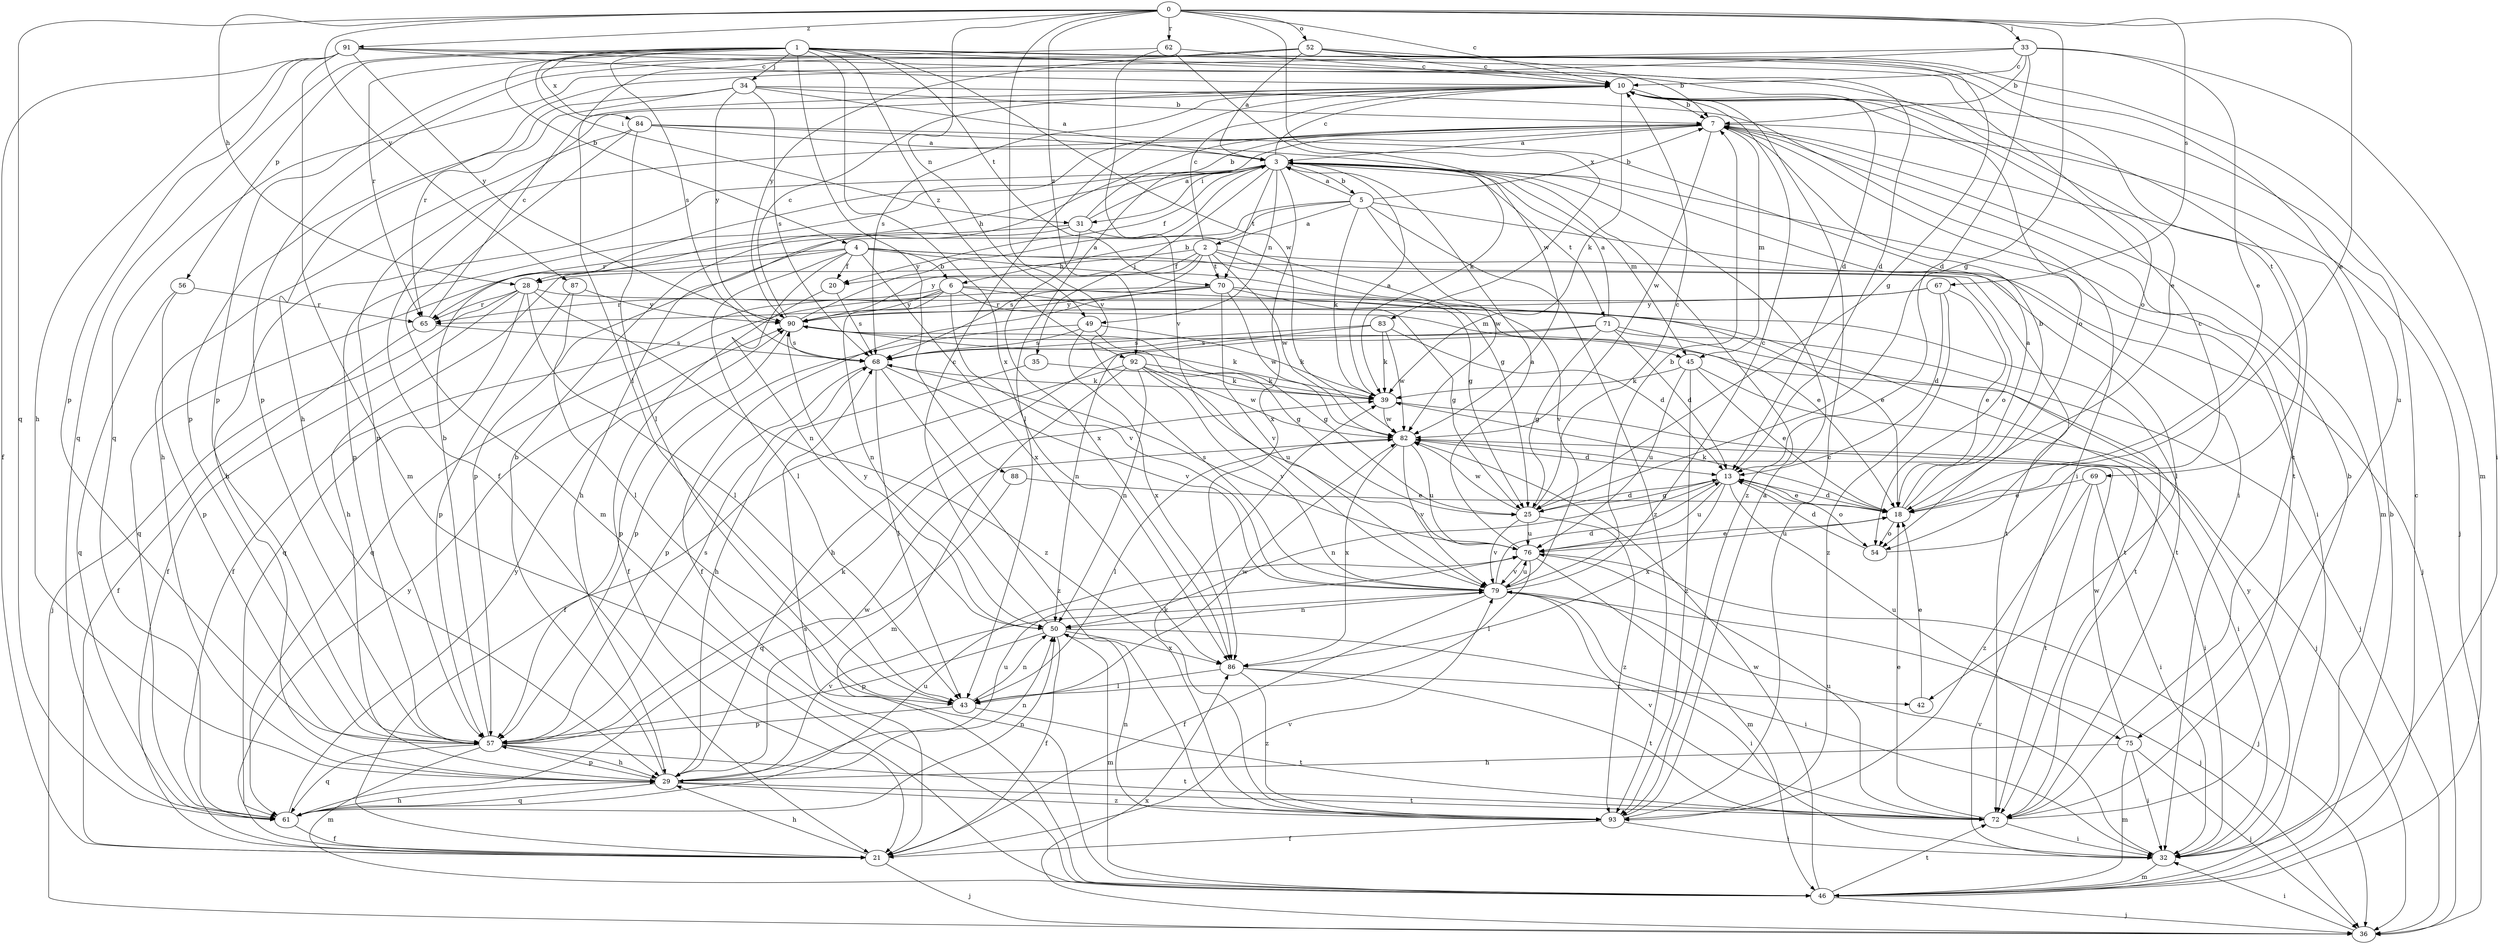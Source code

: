 strict digraph  {
0;
1;
2;
3;
4;
5;
6;
7;
10;
13;
18;
20;
21;
25;
28;
29;
31;
32;
33;
34;
35;
36;
39;
42;
43;
45;
46;
49;
50;
52;
54;
56;
57;
61;
62;
65;
67;
68;
69;
70;
71;
72;
75;
76;
79;
82;
83;
84;
86;
87;
88;
90;
91;
92;
93;
0 -> 10  [label=c];
0 -> 18  [label=e];
0 -> 25  [label=g];
0 -> 28  [label=h];
0 -> 33  [label=j];
0 -> 49  [label=n];
0 -> 52  [label=o];
0 -> 61  [label=q];
0 -> 62  [label=r];
0 -> 67  [label=s];
0 -> 79  [label=v];
0 -> 83  [label=x];
0 -> 87  [label=y];
0 -> 91  [label=z];
0 -> 92  [label=z];
1 -> 4  [label=b];
1 -> 13  [label=d];
1 -> 31  [label=i];
1 -> 34  [label=j];
1 -> 54  [label=o];
1 -> 56  [label=p];
1 -> 61  [label=q];
1 -> 65  [label=r];
1 -> 68  [label=s];
1 -> 69  [label=t];
1 -> 70  [label=t];
1 -> 75  [label=u];
1 -> 82  [label=w];
1 -> 84  [label=x];
1 -> 86  [label=x];
1 -> 88  [label=y];
1 -> 92  [label=z];
2 -> 10  [label=c];
2 -> 20  [label=f];
2 -> 28  [label=h];
2 -> 42  [label=l];
2 -> 68  [label=s];
2 -> 70  [label=t];
2 -> 79  [label=v];
2 -> 82  [label=w];
2 -> 90  [label=y];
3 -> 5  [label=b];
3 -> 10  [label=c];
3 -> 20  [label=f];
3 -> 28  [label=h];
3 -> 29  [label=h];
3 -> 31  [label=i];
3 -> 32  [label=i];
3 -> 35  [label=j];
3 -> 45  [label=m];
3 -> 49  [label=n];
3 -> 57  [label=p];
3 -> 70  [label=t];
3 -> 71  [label=t];
3 -> 86  [label=x];
3 -> 93  [label=z];
4 -> 6  [label=b];
4 -> 20  [label=f];
4 -> 25  [label=g];
4 -> 29  [label=h];
4 -> 43  [label=l];
4 -> 50  [label=n];
4 -> 54  [label=o];
4 -> 61  [label=q];
4 -> 72  [label=t];
4 -> 86  [label=x];
5 -> 2  [label=a];
5 -> 3  [label=a];
5 -> 6  [label=b];
5 -> 7  [label=b];
5 -> 36  [label=j];
5 -> 39  [label=k];
5 -> 57  [label=p];
5 -> 82  [label=w];
5 -> 93  [label=z];
6 -> 18  [label=e];
6 -> 21  [label=f];
6 -> 45  [label=m];
6 -> 50  [label=n];
6 -> 65  [label=r];
6 -> 72  [label=t];
6 -> 79  [label=v];
6 -> 90  [label=y];
7 -> 3  [label=a];
7 -> 36  [label=j];
7 -> 43  [label=l];
7 -> 45  [label=m];
7 -> 46  [label=m];
7 -> 57  [label=p];
7 -> 72  [label=t];
7 -> 82  [label=w];
10 -> 7  [label=b];
10 -> 21  [label=f];
10 -> 39  [label=k];
10 -> 54  [label=o];
10 -> 68  [label=s];
13 -> 18  [label=e];
13 -> 25  [label=g];
13 -> 50  [label=n];
13 -> 54  [label=o];
13 -> 75  [label=u];
13 -> 76  [label=u];
13 -> 86  [label=x];
18 -> 3  [label=a];
18 -> 7  [label=b];
18 -> 13  [label=d];
18 -> 39  [label=k];
18 -> 54  [label=o];
18 -> 76  [label=u];
20 -> 21  [label=f];
20 -> 68  [label=s];
21 -> 29  [label=h];
21 -> 36  [label=j];
21 -> 79  [label=v];
21 -> 90  [label=y];
25 -> 10  [label=c];
25 -> 13  [label=d];
25 -> 76  [label=u];
25 -> 79  [label=v];
25 -> 82  [label=w];
25 -> 93  [label=z];
28 -> 21  [label=f];
28 -> 36  [label=j];
28 -> 43  [label=l];
28 -> 61  [label=q];
28 -> 65  [label=r];
28 -> 72  [label=t];
28 -> 93  [label=z];
29 -> 7  [label=b];
29 -> 50  [label=n];
29 -> 57  [label=p];
29 -> 61  [label=q];
29 -> 72  [label=t];
29 -> 76  [label=u];
29 -> 79  [label=v];
29 -> 82  [label=w];
29 -> 93  [label=z];
31 -> 3  [label=a];
31 -> 7  [label=b];
31 -> 25  [label=g];
31 -> 29  [label=h];
31 -> 65  [label=r];
31 -> 86  [label=x];
32 -> 46  [label=m];
32 -> 79  [label=v];
32 -> 90  [label=y];
33 -> 7  [label=b];
33 -> 10  [label=c];
33 -> 13  [label=d];
33 -> 18  [label=e];
33 -> 29  [label=h];
33 -> 32  [label=i];
33 -> 61  [label=q];
34 -> 3  [label=a];
34 -> 7  [label=b];
34 -> 32  [label=i];
34 -> 57  [label=p];
34 -> 65  [label=r];
34 -> 68  [label=s];
34 -> 90  [label=y];
35 -> 29  [label=h];
35 -> 39  [label=k];
36 -> 32  [label=i];
36 -> 86  [label=x];
39 -> 3  [label=a];
39 -> 32  [label=i];
39 -> 82  [label=w];
42 -> 18  [label=e];
43 -> 50  [label=n];
43 -> 57  [label=p];
43 -> 72  [label=t];
43 -> 82  [label=w];
45 -> 18  [label=e];
45 -> 36  [label=j];
45 -> 39  [label=k];
45 -> 76  [label=u];
45 -> 93  [label=z];
46 -> 7  [label=b];
46 -> 10  [label=c];
46 -> 36  [label=j];
46 -> 68  [label=s];
46 -> 72  [label=t];
46 -> 82  [label=w];
49 -> 25  [label=g];
49 -> 39  [label=k];
49 -> 57  [label=p];
49 -> 68  [label=s];
49 -> 86  [label=x];
50 -> 10  [label=c];
50 -> 21  [label=f];
50 -> 32  [label=i];
50 -> 46  [label=m];
50 -> 57  [label=p];
50 -> 86  [label=x];
50 -> 90  [label=y];
52 -> 3  [label=a];
52 -> 7  [label=b];
52 -> 10  [label=c];
52 -> 25  [label=g];
52 -> 43  [label=l];
52 -> 46  [label=m];
52 -> 57  [label=p];
52 -> 90  [label=y];
54 -> 10  [label=c];
54 -> 13  [label=d];
56 -> 57  [label=p];
56 -> 61  [label=q];
56 -> 65  [label=r];
57 -> 7  [label=b];
57 -> 29  [label=h];
57 -> 39  [label=k];
57 -> 46  [label=m];
57 -> 61  [label=q];
57 -> 68  [label=s];
57 -> 72  [label=t];
61 -> 21  [label=f];
61 -> 29  [label=h];
61 -> 50  [label=n];
61 -> 76  [label=u];
61 -> 90  [label=y];
62 -> 10  [label=c];
62 -> 57  [label=p];
62 -> 79  [label=v];
62 -> 82  [label=w];
65 -> 10  [label=c];
65 -> 21  [label=f];
65 -> 68  [label=s];
67 -> 13  [label=d];
67 -> 18  [label=e];
67 -> 65  [label=r];
67 -> 90  [label=y];
67 -> 93  [label=z];
68 -> 39  [label=k];
68 -> 43  [label=l];
68 -> 57  [label=p];
68 -> 79  [label=v];
68 -> 93  [label=z];
69 -> 18  [label=e];
69 -> 32  [label=i];
69 -> 72  [label=t];
69 -> 93  [label=z];
70 -> 18  [label=e];
70 -> 21  [label=f];
70 -> 25  [label=g];
70 -> 61  [label=q];
70 -> 79  [label=v];
70 -> 82  [label=w];
70 -> 90  [label=y];
71 -> 3  [label=a];
71 -> 13  [label=d];
71 -> 25  [label=g];
71 -> 29  [label=h];
71 -> 36  [label=j];
71 -> 68  [label=s];
71 -> 72  [label=t];
72 -> 7  [label=b];
72 -> 10  [label=c];
72 -> 18  [label=e];
72 -> 32  [label=i];
72 -> 76  [label=u];
72 -> 79  [label=v];
75 -> 29  [label=h];
75 -> 32  [label=i];
75 -> 36  [label=j];
75 -> 46  [label=m];
75 -> 82  [label=w];
76 -> 3  [label=a];
76 -> 18  [label=e];
76 -> 36  [label=j];
76 -> 43  [label=l];
76 -> 46  [label=m];
76 -> 68  [label=s];
76 -> 79  [label=v];
79 -> 7  [label=b];
79 -> 10  [label=c];
79 -> 13  [label=d];
79 -> 21  [label=f];
79 -> 32  [label=i];
79 -> 36  [label=j];
79 -> 50  [label=n];
79 -> 76  [label=u];
82 -> 13  [label=d];
82 -> 32  [label=i];
82 -> 43  [label=l];
82 -> 76  [label=u];
82 -> 79  [label=v];
82 -> 86  [label=x];
83 -> 13  [label=d];
83 -> 39  [label=k];
83 -> 50  [label=n];
83 -> 68  [label=s];
83 -> 82  [label=w];
84 -> 3  [label=a];
84 -> 29  [label=h];
84 -> 32  [label=i];
84 -> 39  [label=k];
84 -> 43  [label=l];
84 -> 46  [label=m];
86 -> 43  [label=l];
86 -> 72  [label=t];
86 -> 93  [label=z];
86 -> 42  [label=r];
87 -> 43  [label=l];
87 -> 57  [label=p];
87 -> 90  [label=y];
88 -> 18  [label=e];
88 -> 61  [label=q];
90 -> 3  [label=a];
90 -> 10  [label=c];
90 -> 25  [label=g];
90 -> 39  [label=k];
90 -> 57  [label=p];
90 -> 68  [label=s];
91 -> 10  [label=c];
91 -> 13  [label=d];
91 -> 18  [label=e];
91 -> 21  [label=f];
91 -> 29  [label=h];
91 -> 46  [label=m];
91 -> 57  [label=p];
91 -> 90  [label=y];
92 -> 21  [label=f];
92 -> 39  [label=k];
92 -> 46  [label=m];
92 -> 50  [label=n];
92 -> 76  [label=u];
92 -> 79  [label=v];
92 -> 82  [label=w];
93 -> 3  [label=a];
93 -> 10  [label=c];
93 -> 21  [label=f];
93 -> 32  [label=i];
93 -> 39  [label=k];
93 -> 50  [label=n];
}
